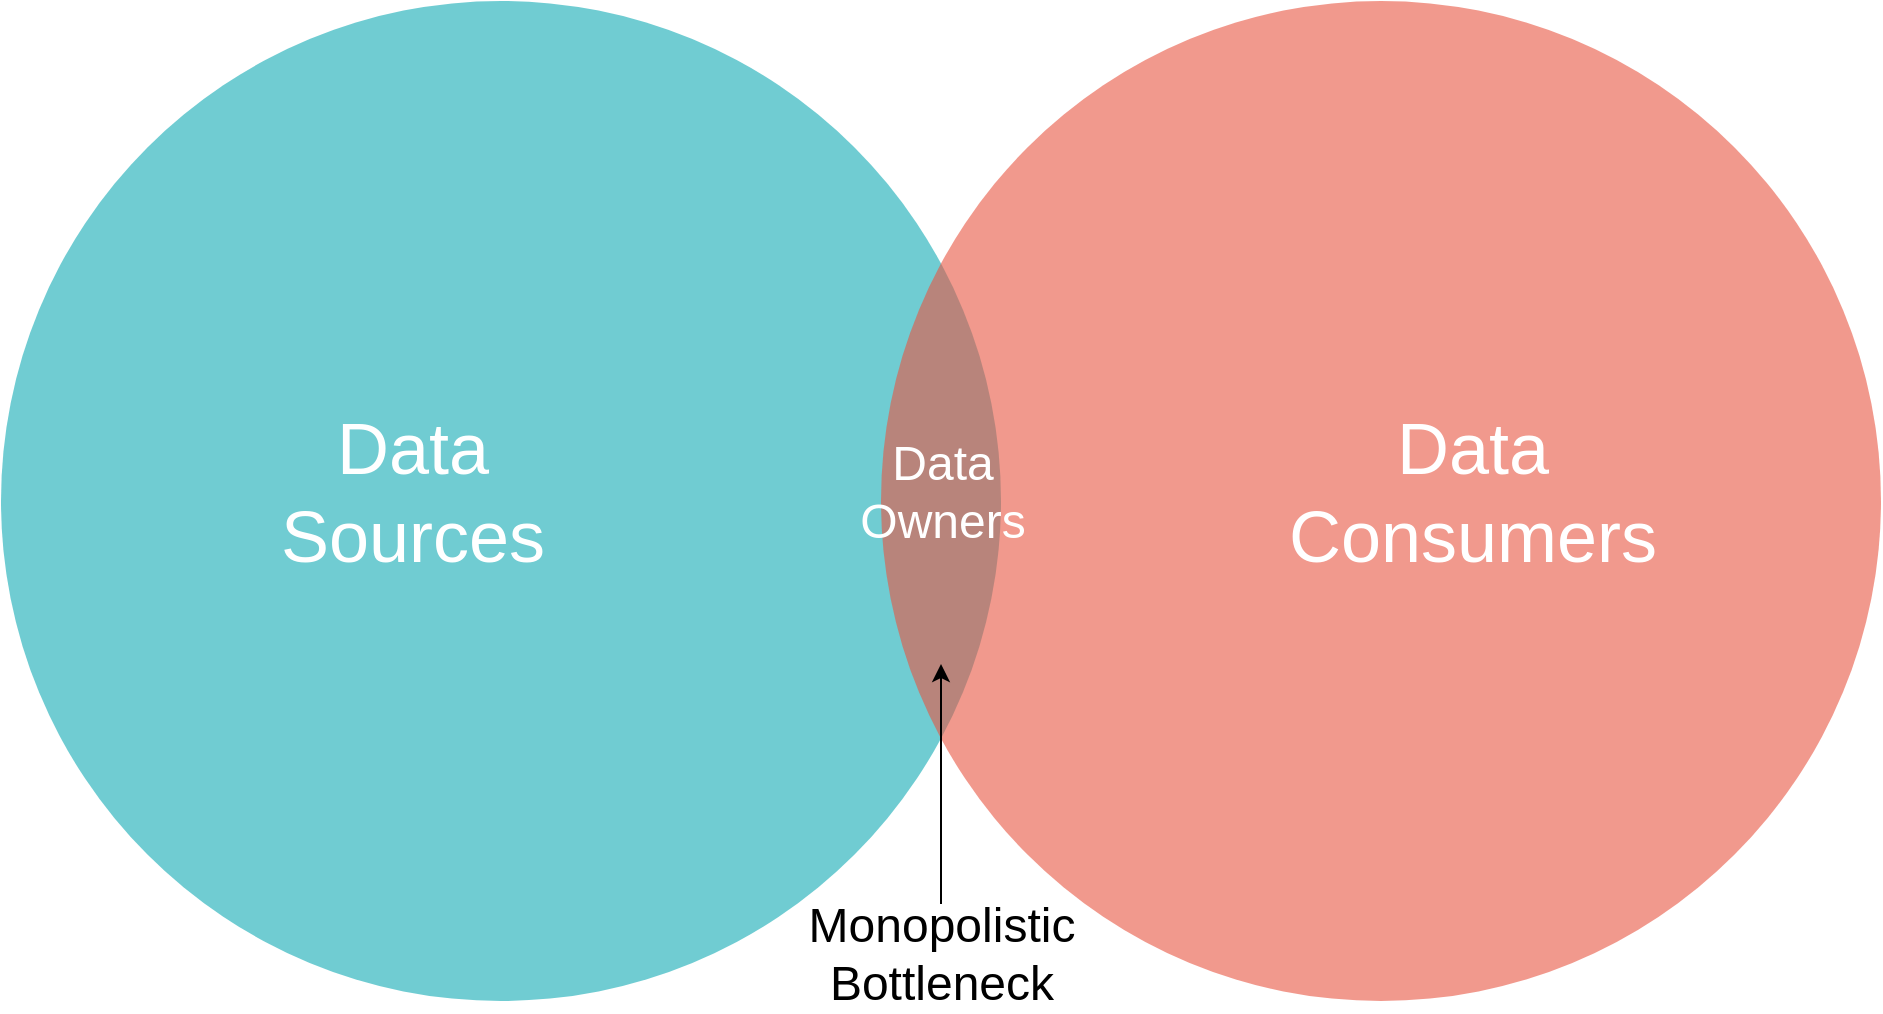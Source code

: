 <mxfile version="20.8.10" type="device"><diagram id="3228e29e-7158-1315-38df-8450db1d8a1d" name="Page-1"><mxGraphModel dx="1214" dy="982" grid="1" gridSize="10" guides="1" tooltips="1" connect="1" arrows="1" fold="1" page="1" pageScale="1" pageWidth="1169" pageHeight="827" background="none" math="0" shadow="0"><root><mxCell id="0"/><mxCell id="1" parent="0"/><mxCell id="21532" value="" style="ellipse;fillColor=#12AAB5;opacity=60;strokeColor=none;html=1;fontColor=#FFFFFF;" parent="1" vertex="1"><mxGeometry x="179.5" y="138.5" width="500" height="500" as="geometry"/></mxCell><mxCell id="21533" value="" style="ellipse;fillColor=#e85642;opacity=60;strokeColor=none;html=1;fontColor=#FFFFFF;" parent="1" vertex="1"><mxGeometry x="619.5" y="138.5" width="500" height="500" as="geometry"/></mxCell><mxCell id="21534" value="&lt;font style=&quot;font-size: 36px;&quot;&gt;Data &lt;br&gt;Sources&lt;/font&gt;" style="text;fontSize=24;align=center;verticalAlign=middle;html=1;fontColor=#FFFFFF;" parent="1" vertex="1"><mxGeometry x="290" y="348.5" width="190" height="70" as="geometry"/></mxCell><mxCell id="21535" value="&lt;font style=&quot;font-size: 36px;&quot;&gt;Data &lt;br&gt;Consumers&lt;/font&gt;" style="text;fontSize=24;align=center;verticalAlign=middle;html=1;fontColor=#FFFFFF;" parent="1" vertex="1"><mxGeometry x="819.5" y="348.5" width="190" height="70" as="geometry"/></mxCell><mxCell id="21540" value="&lt;font style=&quot;font-size: 24px;&quot;&gt;Data &lt;br&gt;Owners&lt;/font&gt;" style="text;align=center;html=1;fontColor=#FFFFFF;fontSize=16;" parent="1" vertex="1"><mxGeometry x="630" y="348.5" width="40" height="40" as="geometry"/></mxCell><mxCell id="moeyQLRBYMDkmcI6Lhkz-21543" value="" style="endArrow=classic;html=1;rounded=0;fontSize=24;" edge="1" parent="1"><mxGeometry width="50" height="50" relative="1" as="geometry"><mxPoint x="649.5" y="590" as="sourcePoint"/><mxPoint x="649.5" y="470" as="targetPoint"/></mxGeometry></mxCell><mxCell id="moeyQLRBYMDkmcI6Lhkz-21545" value="Monopolistic Bottleneck" style="text;html=1;strokeColor=none;fillColor=none;align=center;verticalAlign=middle;whiteSpace=wrap;rounded=0;fontSize=24;" vertex="1" parent="1"><mxGeometry x="619.5" y="600" width="60" height="30" as="geometry"/></mxCell></root></mxGraphModel></diagram></mxfile>